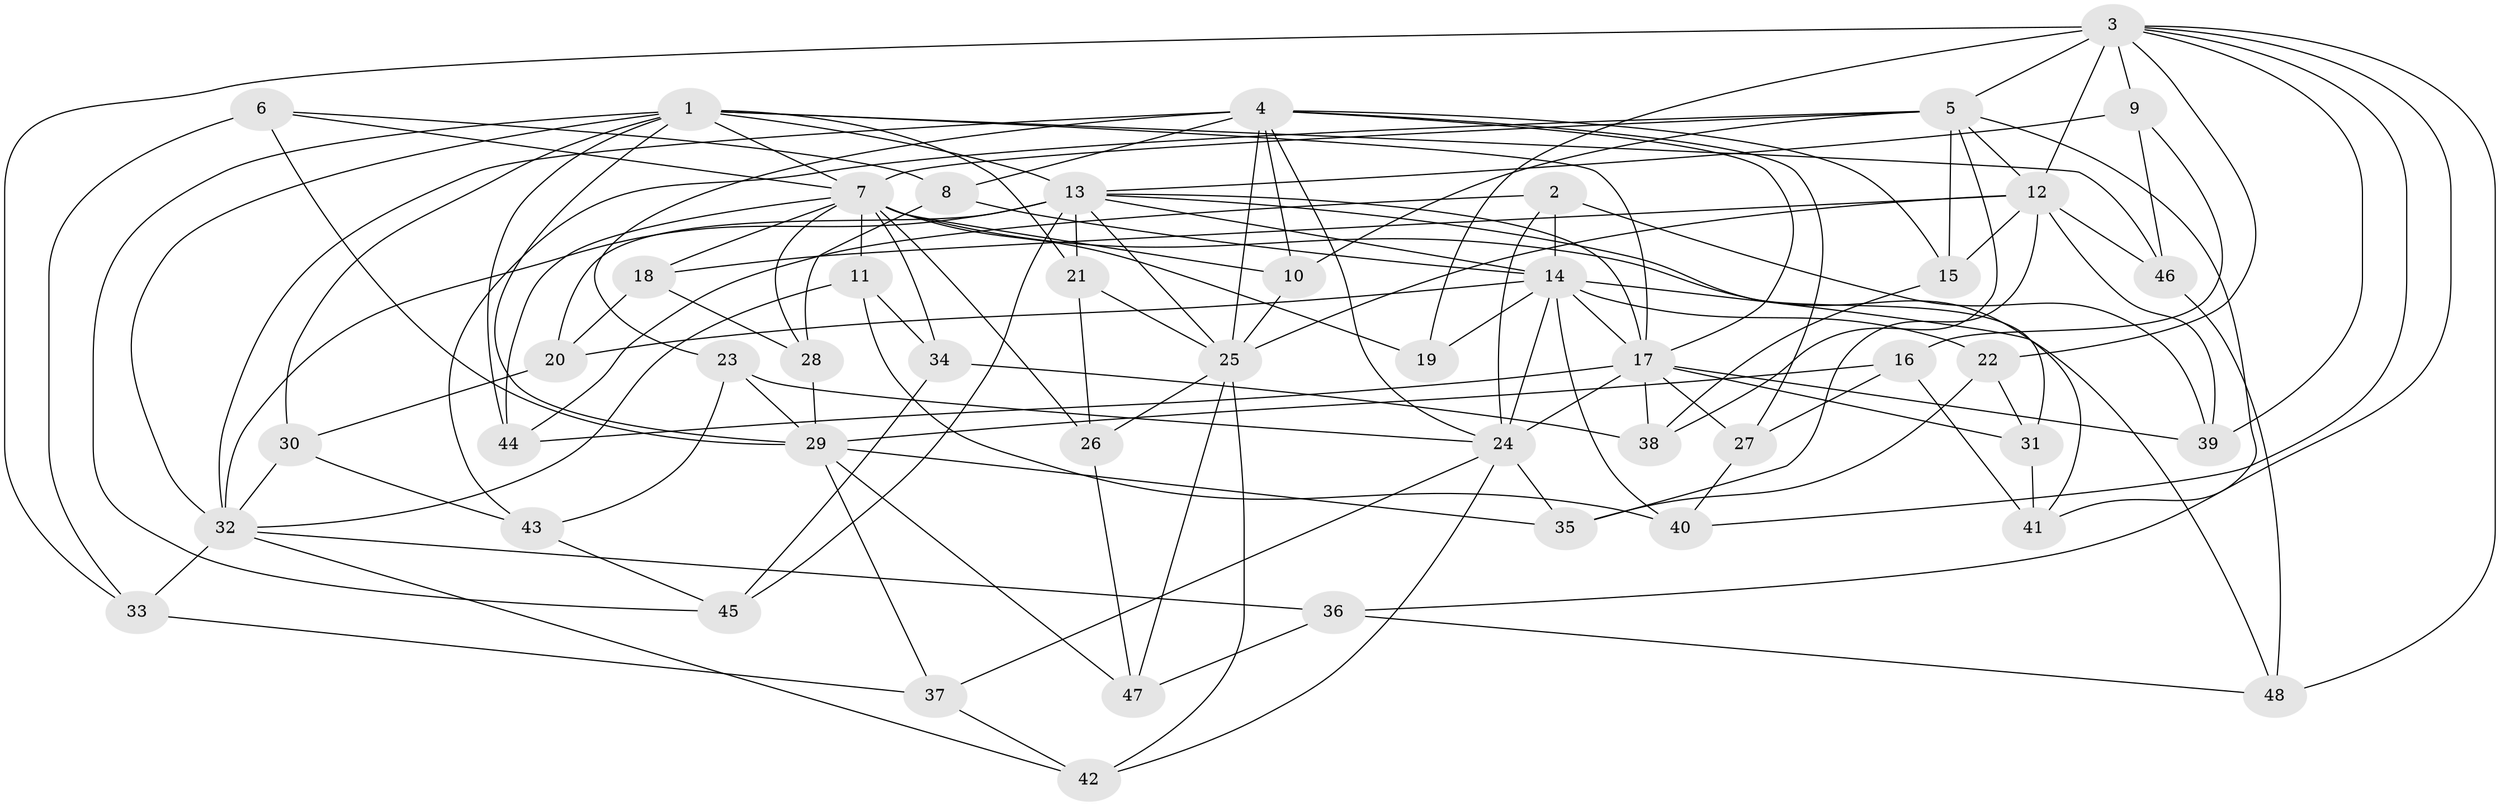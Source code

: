 // original degree distribution, {4: 1.0}
// Generated by graph-tools (version 1.1) at 2025/38/03/09/25 02:38:02]
// undirected, 48 vertices, 129 edges
graph export_dot {
graph [start="1"]
  node [color=gray90,style=filled];
  1;
  2;
  3;
  4;
  5;
  6;
  7;
  8;
  9;
  10;
  11;
  12;
  13;
  14;
  15;
  16;
  17;
  18;
  19;
  20;
  21;
  22;
  23;
  24;
  25;
  26;
  27;
  28;
  29;
  30;
  31;
  32;
  33;
  34;
  35;
  36;
  37;
  38;
  39;
  40;
  41;
  42;
  43;
  44;
  45;
  46;
  47;
  48;
  1 -- 7 [weight=1.0];
  1 -- 13 [weight=2.0];
  1 -- 17 [weight=1.0];
  1 -- 21 [weight=1.0];
  1 -- 29 [weight=1.0];
  1 -- 30 [weight=1.0];
  1 -- 32 [weight=2.0];
  1 -- 44 [weight=1.0];
  1 -- 45 [weight=1.0];
  1 -- 46 [weight=1.0];
  2 -- 14 [weight=1.0];
  2 -- 24 [weight=1.0];
  2 -- 39 [weight=1.0];
  2 -- 44 [weight=1.0];
  3 -- 5 [weight=1.0];
  3 -- 9 [weight=1.0];
  3 -- 12 [weight=2.0];
  3 -- 19 [weight=2.0];
  3 -- 22 [weight=1.0];
  3 -- 33 [weight=1.0];
  3 -- 36 [weight=1.0];
  3 -- 39 [weight=1.0];
  3 -- 40 [weight=1.0];
  3 -- 48 [weight=1.0];
  4 -- 8 [weight=1.0];
  4 -- 10 [weight=1.0];
  4 -- 15 [weight=1.0];
  4 -- 17 [weight=1.0];
  4 -- 23 [weight=1.0];
  4 -- 24 [weight=1.0];
  4 -- 25 [weight=2.0];
  4 -- 27 [weight=1.0];
  4 -- 32 [weight=1.0];
  5 -- 7 [weight=1.0];
  5 -- 10 [weight=1.0];
  5 -- 12 [weight=1.0];
  5 -- 15 [weight=1.0];
  5 -- 38 [weight=1.0];
  5 -- 41 [weight=1.0];
  5 -- 43 [weight=1.0];
  6 -- 7 [weight=1.0];
  6 -- 8 [weight=1.0];
  6 -- 29 [weight=1.0];
  6 -- 33 [weight=1.0];
  7 -- 10 [weight=1.0];
  7 -- 11 [weight=1.0];
  7 -- 18 [weight=1.0];
  7 -- 19 [weight=1.0];
  7 -- 26 [weight=1.0];
  7 -- 28 [weight=1.0];
  7 -- 34 [weight=1.0];
  7 -- 41 [weight=1.0];
  7 -- 44 [weight=1.0];
  8 -- 14 [weight=1.0];
  8 -- 28 [weight=1.0];
  9 -- 13 [weight=1.0];
  9 -- 16 [weight=1.0];
  9 -- 46 [weight=1.0];
  10 -- 25 [weight=1.0];
  11 -- 32 [weight=1.0];
  11 -- 34 [weight=1.0];
  11 -- 40 [weight=1.0];
  12 -- 15 [weight=1.0];
  12 -- 18 [weight=1.0];
  12 -- 25 [weight=2.0];
  12 -- 35 [weight=1.0];
  12 -- 39 [weight=1.0];
  12 -- 46 [weight=1.0];
  13 -- 14 [weight=1.0];
  13 -- 17 [weight=1.0];
  13 -- 20 [weight=1.0];
  13 -- 21 [weight=1.0];
  13 -- 25 [weight=1.0];
  13 -- 31 [weight=1.0];
  13 -- 32 [weight=2.0];
  13 -- 45 [weight=1.0];
  14 -- 17 [weight=1.0];
  14 -- 19 [weight=1.0];
  14 -- 20 [weight=1.0];
  14 -- 22 [weight=1.0];
  14 -- 24 [weight=1.0];
  14 -- 40 [weight=1.0];
  14 -- 48 [weight=1.0];
  15 -- 38 [weight=1.0];
  16 -- 27 [weight=1.0];
  16 -- 29 [weight=1.0];
  16 -- 41 [weight=1.0];
  17 -- 24 [weight=3.0];
  17 -- 27 [weight=1.0];
  17 -- 31 [weight=1.0];
  17 -- 38 [weight=1.0];
  17 -- 39 [weight=1.0];
  17 -- 44 [weight=1.0];
  18 -- 20 [weight=1.0];
  18 -- 28 [weight=1.0];
  20 -- 30 [weight=1.0];
  21 -- 25 [weight=1.0];
  21 -- 26 [weight=1.0];
  22 -- 31 [weight=1.0];
  22 -- 35 [weight=1.0];
  23 -- 24 [weight=1.0];
  23 -- 29 [weight=1.0];
  23 -- 43 [weight=1.0];
  24 -- 35 [weight=1.0];
  24 -- 37 [weight=1.0];
  24 -- 42 [weight=1.0];
  25 -- 26 [weight=1.0];
  25 -- 42 [weight=1.0];
  25 -- 47 [weight=1.0];
  26 -- 47 [weight=1.0];
  27 -- 40 [weight=1.0];
  28 -- 29 [weight=1.0];
  29 -- 35 [weight=1.0];
  29 -- 37 [weight=1.0];
  29 -- 47 [weight=1.0];
  30 -- 32 [weight=1.0];
  30 -- 43 [weight=1.0];
  31 -- 41 [weight=1.0];
  32 -- 33 [weight=1.0];
  32 -- 36 [weight=1.0];
  32 -- 42 [weight=1.0];
  33 -- 37 [weight=1.0];
  34 -- 38 [weight=1.0];
  34 -- 45 [weight=1.0];
  36 -- 47 [weight=1.0];
  36 -- 48 [weight=1.0];
  37 -- 42 [weight=1.0];
  43 -- 45 [weight=1.0];
  46 -- 48 [weight=1.0];
}
